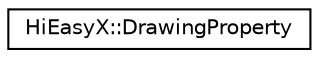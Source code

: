 digraph "Graphical Class Hierarchy"
{
 // LATEX_PDF_SIZE
  edge [fontname="Helvetica",fontsize="10",labelfontname="Helvetica",labelfontsize="10"];
  node [fontname="Helvetica",fontsize="10",shape=record];
  rankdir="LR";
  Node0 [label="HiEasyX::DrawingProperty",height=0.2,width=0.4,color="black", fillcolor="white", style="filled",URL="$class_hi_easy_x_1_1_drawing_property.html",tooltip=" "];
}
